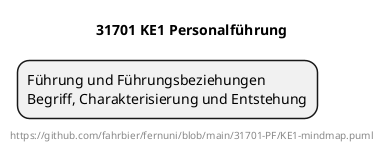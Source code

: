 @startmindmap
title 31701 KE1 Personalführung
center footer https://github.com/fahrbier/fernuni/blob/main/31701-PF/KE1-mindmap.puml

+ Führung und Führungsbeziehungen\nBegriff, Charakterisierung und Entstehung

@endmindmap
